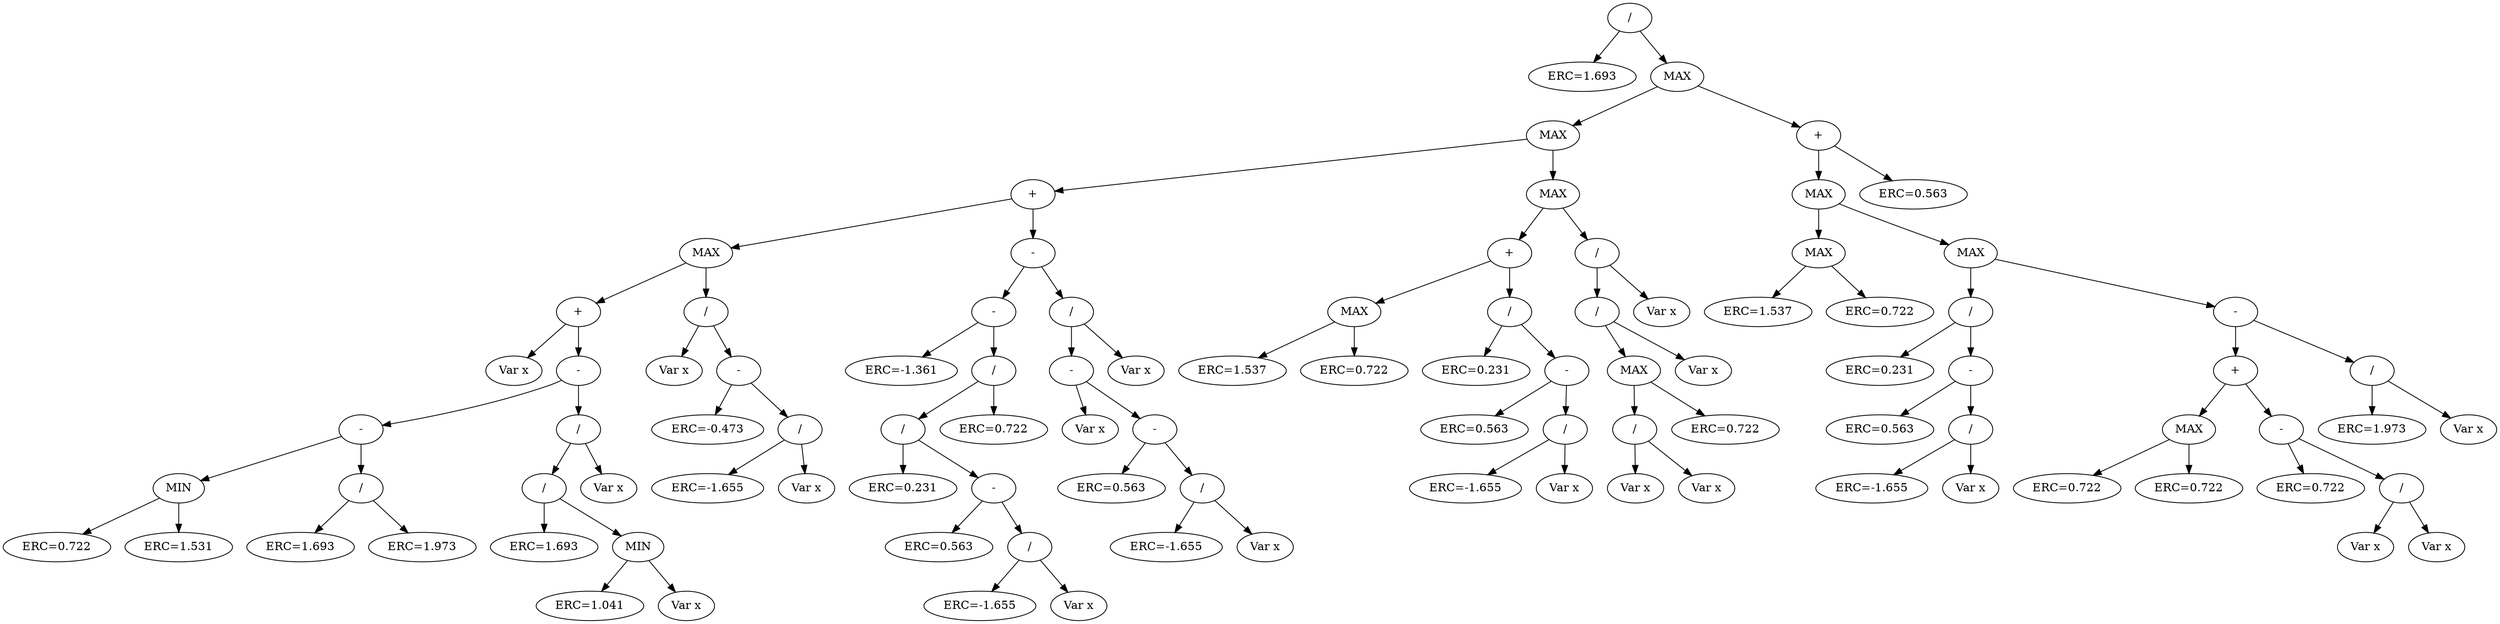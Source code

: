 digraph "Best function" {
"0" [label="/"];
"0" -> "00";
"00" [label="ERC=1.693"];
"0" -> "01";
"01" [label="MAX"];
"01" -> "010";
"010" [label="MAX"];
"010" -> "0100";
"0100" [label="+"];
"0100" -> "01000";
"01000" [label="MAX"];
"01000" -> "010000";
"010000" [label="+"];
"010000" -> "0100000";
"0100000" [label="Var x"];
"010000" -> "0100001";
"0100001" [label="-"];
"0100001" -> "01000010";
"01000010" [label="-"];
"01000010" -> "010000100";
"010000100" [label="MIN"];
"010000100" -> "0100001000";
"0100001000" [label="ERC=0.722"];
"010000100" -> "0100001001";
"0100001001" [label="ERC=1.531"];
"01000010" -> "010000101";
"010000101" [label="/"];
"010000101" -> "0100001010";
"0100001010" [label="ERC=1.693"];
"010000101" -> "0100001011";
"0100001011" [label="ERC=1.973"];
"0100001" -> "01000011";
"01000011" [label="/"];
"01000011" -> "010000110";
"010000110" [label="/"];
"010000110" -> "0100001100";
"0100001100" [label="ERC=1.693"];
"010000110" -> "0100001101";
"0100001101" [label="MIN"];
"0100001101" -> "01000011010";
"01000011010" [label="ERC=1.041"];
"0100001101" -> "01000011011";
"01000011011" [label="Var x"];
"01000011" -> "010000111";
"010000111" [label="Var x"];
"01000" -> "010001";
"010001" [label="/"];
"010001" -> "0100010";
"0100010" [label="Var x"];
"010001" -> "0100011";
"0100011" [label="-"];
"0100011" -> "01000110";
"01000110" [label="ERC=-0.473"];
"0100011" -> "01000111";
"01000111" [label="/"];
"01000111" -> "010001110";
"010001110" [label="ERC=-1.655"];
"01000111" -> "010001111";
"010001111" [label="Var x"];
"0100" -> "01001";
"01001" [label="-"];
"01001" -> "010010";
"010010" [label="-"];
"010010" -> "0100100";
"0100100" [label="ERC=-1.361"];
"010010" -> "0100101";
"0100101" [label="/"];
"0100101" -> "01001010";
"01001010" [label="/"];
"01001010" -> "010010100";
"010010100" [label="ERC=0.231"];
"01001010" -> "010010101";
"010010101" [label="-"];
"010010101" -> "0100101010";
"0100101010" [label="ERC=0.563"];
"010010101" -> "0100101011";
"0100101011" [label="/"];
"0100101011" -> "01001010110";
"01001010110" [label="ERC=-1.655"];
"0100101011" -> "01001010111";
"01001010111" [label="Var x"];
"0100101" -> "01001011";
"01001011" [label="ERC=0.722"];
"01001" -> "010011";
"010011" [label="/"];
"010011" -> "0100110";
"0100110" [label="-"];
"0100110" -> "01001100";
"01001100" [label="Var x"];
"0100110" -> "01001101";
"01001101" [label="-"];
"01001101" -> "010011010";
"010011010" [label="ERC=0.563"];
"01001101" -> "010011011";
"010011011" [label="/"];
"010011011" -> "0100110110";
"0100110110" [label="ERC=-1.655"];
"010011011" -> "0100110111";
"0100110111" [label="Var x"];
"010011" -> "0100111";
"0100111" [label="Var x"];
"010" -> "0101";
"0101" [label="MAX"];
"0101" -> "01010";
"01010" [label="+"];
"01010" -> "010100";
"010100" [label="MAX"];
"010100" -> "0101000";
"0101000" [label="ERC=1.537"];
"010100" -> "0101001";
"0101001" [label="ERC=0.722"];
"01010" -> "010101";
"010101" [label="/"];
"010101" -> "0101010";
"0101010" [label="ERC=0.231"];
"010101" -> "0101011";
"0101011" [label="-"];
"0101011" -> "01010110";
"01010110" [label="ERC=0.563"];
"0101011" -> "01010111";
"01010111" [label="/"];
"01010111" -> "010101110";
"010101110" [label="ERC=-1.655"];
"01010111" -> "010101111";
"010101111" [label="Var x"];
"0101" -> "01011";
"01011" [label="/"];
"01011" -> "010110";
"010110" [label="/"];
"010110" -> "0101100";
"0101100" [label="MAX"];
"0101100" -> "01011000";
"01011000" [label="/"];
"01011000" -> "010110000";
"010110000" [label="Var x"];
"01011000" -> "010110001";
"010110001" [label="Var x"];
"0101100" -> "01011001";
"01011001" [label="ERC=0.722"];
"010110" -> "0101101";
"0101101" [label="Var x"];
"01011" -> "010111";
"010111" [label="Var x"];
"01" -> "011";
"011" [label="+"];
"011" -> "0110";
"0110" [label="MAX"];
"0110" -> "01100";
"01100" [label="MAX"];
"01100" -> "011000";
"011000" [label="ERC=1.537"];
"01100" -> "011001";
"011001" [label="ERC=0.722"];
"0110" -> "01101";
"01101" [label="MAX"];
"01101" -> "011010";
"011010" [label="/"];
"011010" -> "0110100";
"0110100" [label="ERC=0.231"];
"011010" -> "0110101";
"0110101" [label="-"];
"0110101" -> "01101010";
"01101010" [label="ERC=0.563"];
"0110101" -> "01101011";
"01101011" [label="/"];
"01101011" -> "011010110";
"011010110" [label="ERC=-1.655"];
"01101011" -> "011010111";
"011010111" [label="Var x"];
"01101" -> "011011";
"011011" [label="-"];
"011011" -> "0110110";
"0110110" [label="+"];
"0110110" -> "01101100";
"01101100" [label="MAX"];
"01101100" -> "011011000";
"011011000" [label="ERC=0.722"];
"01101100" -> "011011001";
"011011001" [label="ERC=0.722"];
"0110110" -> "01101101";
"01101101" [label="-"];
"01101101" -> "011011010";
"011011010" [label="ERC=0.722"];
"01101101" -> "011011011";
"011011011" [label="/"];
"011011011" -> "0110110110";
"0110110110" [label="Var x"];
"011011011" -> "0110110111";
"0110110111" [label="Var x"];
"011011" -> "0110111";
"0110111" [label="/"];
"0110111" -> "01101110";
"01101110" [label="ERC=1.973"];
"0110111" -> "01101111";
"01101111" [label="Var x"];
"011" -> "0111";
"0111" [label="ERC=0.563"];
}
